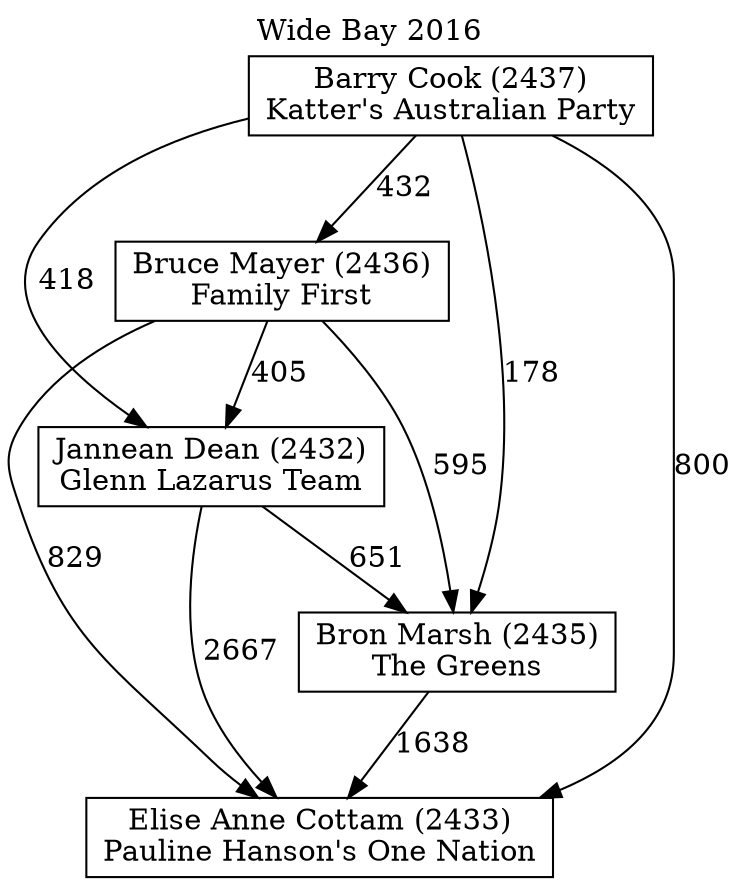 // House preference flow
digraph "Elise Anne Cottam (2433)_Wide Bay_2016" {
	graph [label="Wide Bay 2016" labelloc=t mclimit=10]
	node [shape=box]
	"Elise Anne Cottam (2433)" [label="Elise Anne Cottam (2433)
Pauline Hanson's One Nation"]
	"Bron Marsh (2435)" [label="Bron Marsh (2435)
The Greens"]
	"Jannean Dean (2432)" [label="Jannean Dean (2432)
Glenn Lazarus Team"]
	"Bruce Mayer (2436)" [label="Bruce Mayer (2436)
Family First"]
	"Barry Cook (2437)" [label="Barry Cook (2437)
Katter's Australian Party"]
	"Bron Marsh (2435)" -> "Elise Anne Cottam (2433)" [label=1638]
	"Jannean Dean (2432)" -> "Bron Marsh (2435)" [label=651]
	"Bruce Mayer (2436)" -> "Jannean Dean (2432)" [label=405]
	"Barry Cook (2437)" -> "Bruce Mayer (2436)" [label=432]
	"Jannean Dean (2432)" -> "Elise Anne Cottam (2433)" [label=2667]
	"Bruce Mayer (2436)" -> "Elise Anne Cottam (2433)" [label=829]
	"Barry Cook (2437)" -> "Elise Anne Cottam (2433)" [label=800]
	"Barry Cook (2437)" -> "Jannean Dean (2432)" [label=418]
	"Bruce Mayer (2436)" -> "Bron Marsh (2435)" [label=595]
	"Barry Cook (2437)" -> "Bron Marsh (2435)" [label=178]
}
